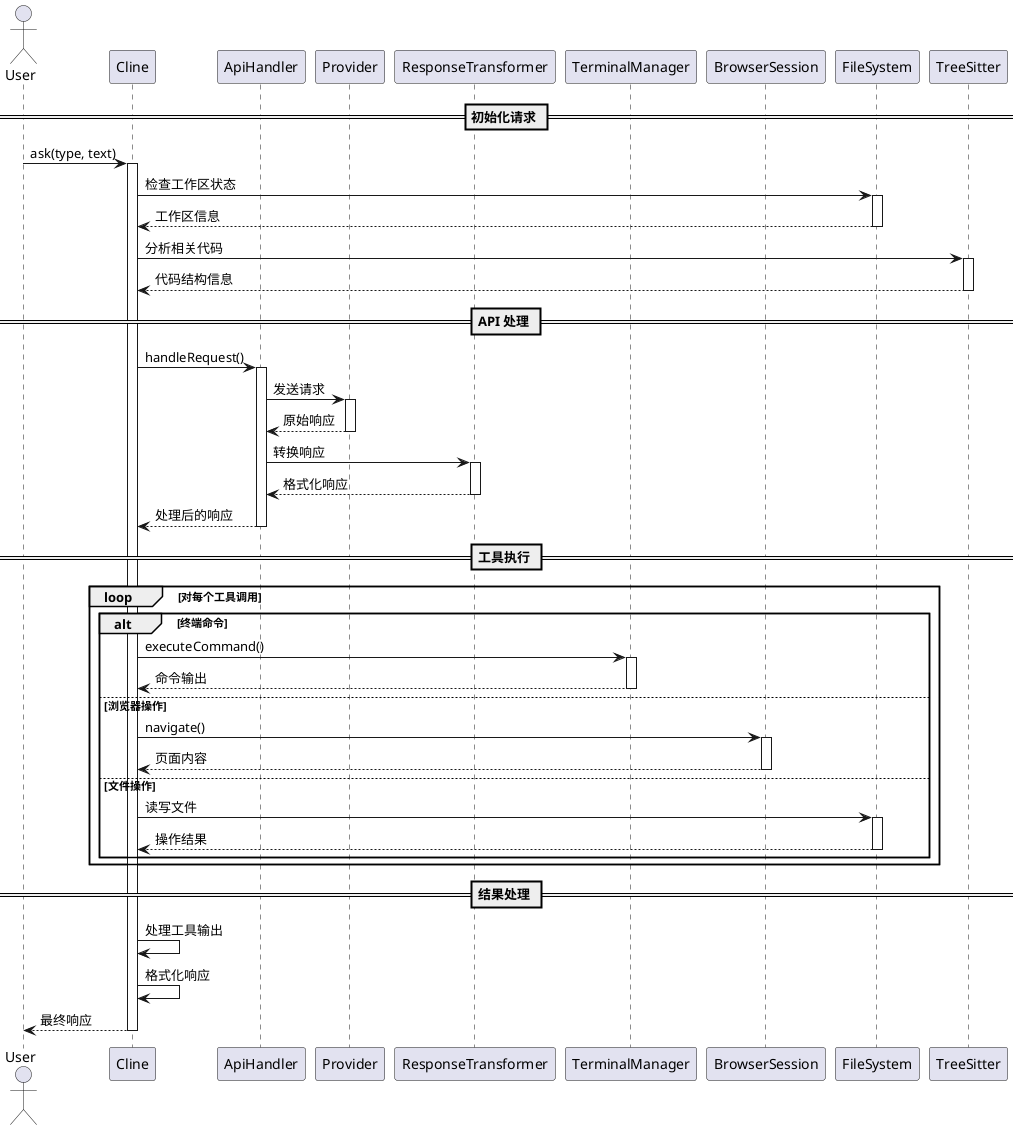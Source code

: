 @startuml

' Detailed Request Handling Sequence Diagram
' Source files mapping:
' - src/core/Cline.ts
' - src/api/**/*.ts
' - src/services/**/*.ts

actor User
participant "Cline" as Cline
participant "ApiHandler" as API
participant "Provider" as Provider
participant "ResponseTransformer" as Transformer
participant "TerminalManager" as Terminal
participant "BrowserSession" as Browser
participant "FileSystem" as FS
participant "TreeSitter" as Parser

== 初始化请求 ==
User -> Cline: ask(type, text)
activate Cline

Cline -> FS: 检查工作区状态
activate FS
FS --> Cline: 工作区信息
deactivate FS

Cline -> Parser: 分析相关代码
activate Parser
Parser --> Cline: 代码结构信息
deactivate Parser

== API 处理 ==
Cline -> API: handleRequest()
activate API

API -> Provider: 发送请求
activate Provider
Provider --> API: 原始响应
deactivate Provider

API -> Transformer: 转换响应
activate Transformer
Transformer --> API: 格式化响应
deactivate Transformer

API --> Cline: 处理后的响应
deactivate API

== 工具执行 ==
loop 对每个工具调用
    alt 终端命令
        Cline -> Terminal: executeCommand()
        activate Terminal
        Terminal --> Cline: 命令输出
        deactivate Terminal
    else 浏览器操作
        Cline -> Browser: navigate()
        activate Browser
        Browser --> Cline: 页面内容
        deactivate Browser
    else 文件操作
        Cline -> FS: 读写文件
        activate FS
        FS --> Cline: 操作结果
        deactivate FS
    end
end

== 结果处理 ==
Cline -> Cline: 处理工具输出
Cline -> Cline: 格式化响应

Cline --> User: 最终响应
deactivate Cline

@enduml 